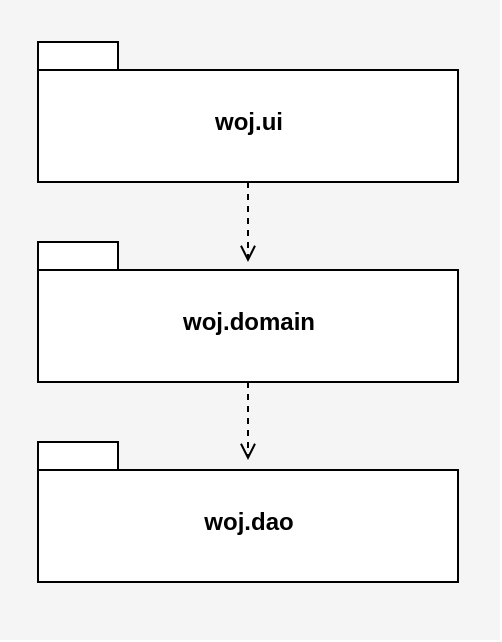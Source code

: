 <mxfile version="12.9.11" type="device"><diagram id="XCIZPZtRWd_4-jSczJr3" name="Page-1"><mxGraphModel dx="729" dy="621" grid="1" gridSize="10" guides="1" tooltips="1" connect="1" arrows="1" fold="1" page="1" pageScale="1" pageWidth="827" pageHeight="1169" math="0" shadow="0"><root><mxCell id="0"/><mxCell id="1" parent="0"/><mxCell id="C-BGwdCluRt9HL-ZzuF4-50" value="" style="rounded=0;whiteSpace=wrap;html=1;fontSize=9;fillColor=#f5f5f5;strokeColor=none;fontColor=#333333;" vertex="1" parent="1"><mxGeometry x="21" y="19" width="250" height="320" as="geometry"/></mxCell><mxCell id="C-BGwdCluRt9HL-ZzuF4-5" value="" style="rounded=0;orthogonalLoop=1;jettySize=auto;html=1;entryX=0.5;entryY=0.143;entryDx=0;entryDy=0;entryPerimeter=0;dashed=1;endArrow=open;endFill=0;" edge="1" parent="1" source="C-BGwdCluRt9HL-ZzuF4-1" target="C-BGwdCluRt9HL-ZzuF4-2"><mxGeometry relative="1" as="geometry"/></mxCell><mxCell id="C-BGwdCluRt9HL-ZzuF4-1" value="&lt;div&gt;woj.ui&lt;/div&gt;" style="shape=folder;fontStyle=1;spacingTop=10;tabWidth=40;tabHeight=14;tabPosition=left;html=1;" vertex="1" parent="1"><mxGeometry x="40" y="40" width="210" height="70" as="geometry"/></mxCell><mxCell id="C-BGwdCluRt9HL-ZzuF4-7" value="" style="edgeStyle=none;rounded=0;orthogonalLoop=1;jettySize=auto;html=1;dashed=1;endArrow=open;endFill=0;entryX=0.5;entryY=0.129;entryDx=0;entryDy=0;entryPerimeter=0;" edge="1" parent="1" source="C-BGwdCluRt9HL-ZzuF4-2" target="C-BGwdCluRt9HL-ZzuF4-3"><mxGeometry relative="1" as="geometry"/></mxCell><mxCell id="C-BGwdCluRt9HL-ZzuF4-2" value="woj.domain" style="shape=folder;fontStyle=1;spacingTop=10;tabWidth=40;tabHeight=14;tabPosition=left;html=1;" vertex="1" parent="1"><mxGeometry x="40" y="140" width="210" height="70" as="geometry"/></mxCell><mxCell id="C-BGwdCluRt9HL-ZzuF4-3" value="woj.dao" style="shape=folder;fontStyle=1;spacingTop=10;tabWidth=40;tabHeight=14;tabPosition=left;html=1;" vertex="1" parent="1"><mxGeometry x="40" y="240" width="210" height="70" as="geometry"/></mxCell></root></mxGraphModel></diagram></mxfile>